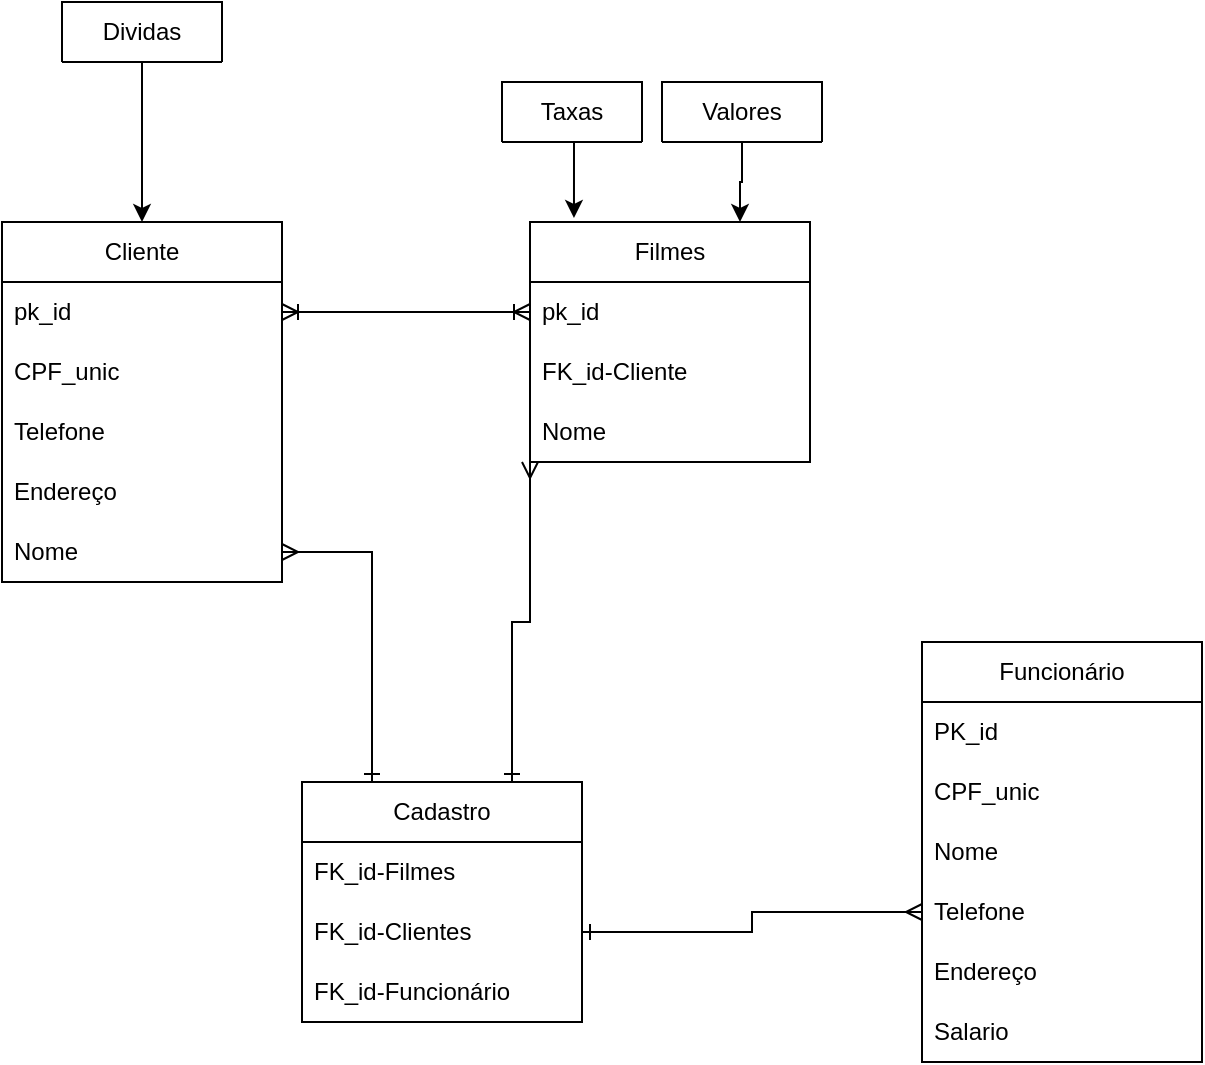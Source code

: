 <mxfile version="23.1.5" type="github">
  <diagram name="Page-1" id="rHUlqRmeN7yiLbmF4C8m">
    <mxGraphModel dx="1434" dy="1923" grid="1" gridSize="10" guides="1" tooltips="1" connect="1" arrows="1" fold="1" page="1" pageScale="1" pageWidth="827" pageHeight="1169" math="0" shadow="0">
      <root>
        <mxCell id="0" />
        <mxCell id="1" parent="0" />
        <mxCell id="W-Gc5jk_GY6T3o8po8Y9-14" style="edgeStyle=orthogonalEdgeStyle;rounded=0;orthogonalLoop=1;jettySize=auto;html=1;exitX=1;exitY=0.25;exitDx=0;exitDy=0;entryX=0;entryY=0.5;entryDx=0;entryDy=0;endArrow=ERoneToMany;endFill=0;strokeColor=default;startArrow=ERoneToMany;startFill=0;" edge="1" parent="1" source="W-Gc5jk_GY6T3o8po8Y9-1" target="W-Gc5jk_GY6T3o8po8Y9-9">
          <mxGeometry relative="1" as="geometry" />
        </mxCell>
        <mxCell id="W-Gc5jk_GY6T3o8po8Y9-1" value="Cliente" style="swimlane;fontStyle=0;childLayout=stackLayout;horizontal=1;startSize=30;horizontalStack=0;resizeParent=1;resizeParentMax=0;resizeLast=0;collapsible=1;marginBottom=0;whiteSpace=wrap;html=1;" vertex="1" parent="1">
          <mxGeometry x="10" y="30" width="140" height="180" as="geometry" />
        </mxCell>
        <mxCell id="W-Gc5jk_GY6T3o8po8Y9-2" value="pk_id" style="text;strokeColor=none;fillColor=none;align=left;verticalAlign=middle;spacingLeft=4;spacingRight=4;overflow=hidden;points=[[0,0.5],[1,0.5]];portConstraint=eastwest;rotatable=0;whiteSpace=wrap;html=1;" vertex="1" parent="W-Gc5jk_GY6T3o8po8Y9-1">
          <mxGeometry y="30" width="140" height="30" as="geometry" />
        </mxCell>
        <mxCell id="W-Gc5jk_GY6T3o8po8Y9-3" value="CPF_unic" style="text;strokeColor=none;fillColor=none;align=left;verticalAlign=middle;spacingLeft=4;spacingRight=4;overflow=hidden;points=[[0,0.5],[1,0.5]];portConstraint=eastwest;rotatable=0;whiteSpace=wrap;html=1;" vertex="1" parent="W-Gc5jk_GY6T3o8po8Y9-1">
          <mxGeometry y="60" width="140" height="30" as="geometry" />
        </mxCell>
        <mxCell id="W-Gc5jk_GY6T3o8po8Y9-4" value="Telefone" style="text;strokeColor=none;fillColor=none;align=left;verticalAlign=middle;spacingLeft=4;spacingRight=4;overflow=hidden;points=[[0,0.5],[1,0.5]];portConstraint=eastwest;rotatable=0;whiteSpace=wrap;html=1;" vertex="1" parent="W-Gc5jk_GY6T3o8po8Y9-1">
          <mxGeometry y="90" width="140" height="30" as="geometry" />
        </mxCell>
        <mxCell id="W-Gc5jk_GY6T3o8po8Y9-5" value="Endereço" style="text;strokeColor=none;fillColor=none;align=left;verticalAlign=middle;spacingLeft=4;spacingRight=4;overflow=hidden;points=[[0,0.5],[1,0.5]];portConstraint=eastwest;rotatable=0;whiteSpace=wrap;html=1;" vertex="1" parent="W-Gc5jk_GY6T3o8po8Y9-1">
          <mxGeometry y="120" width="140" height="30" as="geometry" />
        </mxCell>
        <mxCell id="W-Gc5jk_GY6T3o8po8Y9-7" value="Nome" style="text;strokeColor=none;fillColor=none;align=left;verticalAlign=middle;spacingLeft=4;spacingRight=4;overflow=hidden;points=[[0,0.5],[1,0.5]];portConstraint=eastwest;rotatable=0;whiteSpace=wrap;html=1;" vertex="1" parent="W-Gc5jk_GY6T3o8po8Y9-1">
          <mxGeometry y="150" width="140" height="30" as="geometry" />
        </mxCell>
        <mxCell id="W-Gc5jk_GY6T3o8po8Y9-38" style="edgeStyle=orthogonalEdgeStyle;rounded=0;orthogonalLoop=1;jettySize=auto;html=1;exitX=0;exitY=1;exitDx=0;exitDy=0;entryX=0.75;entryY=0;entryDx=0;entryDy=0;endArrow=ERone;endFill=0;startArrow=ERmany;startFill=0;" edge="1" parent="1" source="W-Gc5jk_GY6T3o8po8Y9-8" target="W-Gc5jk_GY6T3o8po8Y9-34">
          <mxGeometry relative="1" as="geometry" />
        </mxCell>
        <mxCell id="W-Gc5jk_GY6T3o8po8Y9-8" value="Filmes" style="swimlane;fontStyle=0;childLayout=stackLayout;horizontal=1;startSize=30;horizontalStack=0;resizeParent=1;resizeParentMax=0;resizeLast=0;collapsible=1;marginBottom=0;whiteSpace=wrap;html=1;" vertex="1" parent="1">
          <mxGeometry x="274" y="30" width="140" height="120" as="geometry" />
        </mxCell>
        <mxCell id="W-Gc5jk_GY6T3o8po8Y9-9" value="pk_id" style="text;strokeColor=none;fillColor=none;align=left;verticalAlign=middle;spacingLeft=4;spacingRight=4;overflow=hidden;points=[[0,0.5],[1,0.5]];portConstraint=eastwest;rotatable=0;whiteSpace=wrap;html=1;" vertex="1" parent="W-Gc5jk_GY6T3o8po8Y9-8">
          <mxGeometry y="30" width="140" height="30" as="geometry" />
        </mxCell>
        <mxCell id="W-Gc5jk_GY6T3o8po8Y9-10" value="FK_id-Cliente" style="text;strokeColor=none;fillColor=none;align=left;verticalAlign=middle;spacingLeft=4;spacingRight=4;overflow=hidden;points=[[0,0.5],[1,0.5]];portConstraint=eastwest;rotatable=0;whiteSpace=wrap;html=1;" vertex="1" parent="W-Gc5jk_GY6T3o8po8Y9-8">
          <mxGeometry y="60" width="140" height="30" as="geometry" />
        </mxCell>
        <mxCell id="W-Gc5jk_GY6T3o8po8Y9-21" value="Nome" style="text;strokeColor=none;fillColor=none;align=left;verticalAlign=middle;spacingLeft=4;spacingRight=4;overflow=hidden;points=[[0,0.5],[1,0.5]];portConstraint=eastwest;rotatable=0;whiteSpace=wrap;html=1;" vertex="1" parent="W-Gc5jk_GY6T3o8po8Y9-8">
          <mxGeometry y="90" width="140" height="30" as="geometry" />
        </mxCell>
        <mxCell id="W-Gc5jk_GY6T3o8po8Y9-15" value="Taxas" style="swimlane;fontStyle=0;childLayout=stackLayout;horizontal=1;startSize=30;horizontalStack=0;resizeParent=1;resizeParentMax=0;resizeLast=0;collapsible=1;marginBottom=0;whiteSpace=wrap;html=1;" vertex="1" collapsed="1" parent="1">
          <mxGeometry x="260" y="-40" width="70" height="30" as="geometry">
            <mxRectangle x="309" y="-40" width="140" height="120" as="alternateBounds" />
          </mxGeometry>
        </mxCell>
        <mxCell id="W-Gc5jk_GY6T3o8po8Y9-16" value="Atrasos" style="text;strokeColor=none;fillColor=none;align=left;verticalAlign=middle;spacingLeft=4;spacingRight=4;overflow=hidden;points=[[0,0.5],[1,0.5]];portConstraint=eastwest;rotatable=0;whiteSpace=wrap;html=1;" vertex="1" parent="W-Gc5jk_GY6T3o8po8Y9-15">
          <mxGeometry y="30" width="140" height="30" as="geometry" />
        </mxCell>
        <mxCell id="W-Gc5jk_GY6T3o8po8Y9-17" value="Danos" style="text;strokeColor=none;fillColor=none;align=left;verticalAlign=middle;spacingLeft=4;spacingRight=4;overflow=hidden;points=[[0,0.5],[1,0.5]];portConstraint=eastwest;rotatable=0;whiteSpace=wrap;html=1;" vertex="1" parent="W-Gc5jk_GY6T3o8po8Y9-15">
          <mxGeometry y="60" width="140" height="30" as="geometry" />
        </mxCell>
        <mxCell id="W-Gc5jk_GY6T3o8po8Y9-18" value="Nome_Sujo" style="text;strokeColor=none;fillColor=none;align=left;verticalAlign=middle;spacingLeft=4;spacingRight=4;overflow=hidden;points=[[0,0.5],[1,0.5]];portConstraint=eastwest;rotatable=0;whiteSpace=wrap;html=1;" vertex="1" parent="W-Gc5jk_GY6T3o8po8Y9-15">
          <mxGeometry y="90" width="140" height="30" as="geometry" />
        </mxCell>
        <mxCell id="W-Gc5jk_GY6T3o8po8Y9-28" style="edgeStyle=orthogonalEdgeStyle;rounded=0;orthogonalLoop=1;jettySize=auto;html=1;exitX=0.5;exitY=1;exitDx=0;exitDy=0;entryX=0.75;entryY=0;entryDx=0;entryDy=0;" edge="1" parent="1" source="W-Gc5jk_GY6T3o8po8Y9-22" target="W-Gc5jk_GY6T3o8po8Y9-8">
          <mxGeometry relative="1" as="geometry" />
        </mxCell>
        <mxCell id="W-Gc5jk_GY6T3o8po8Y9-22" value="Valores" style="swimlane;fontStyle=0;childLayout=stackLayout;horizontal=1;startSize=30;horizontalStack=0;resizeParent=1;resizeParentMax=0;resizeLast=0;collapsible=1;marginBottom=0;whiteSpace=wrap;html=1;" vertex="1" collapsed="1" parent="1">
          <mxGeometry x="340" y="-40" width="80" height="30" as="geometry">
            <mxRectangle x="350" y="-150" width="140" height="120" as="alternateBounds" />
          </mxGeometry>
        </mxCell>
        <mxCell id="W-Gc5jk_GY6T3o8po8Y9-23" value="Filmes_lançamento" style="text;strokeColor=none;fillColor=none;align=left;verticalAlign=middle;spacingLeft=4;spacingRight=4;overflow=hidden;points=[[0,0.5],[1,0.5]];portConstraint=eastwest;rotatable=0;whiteSpace=wrap;html=1;" vertex="1" parent="W-Gc5jk_GY6T3o8po8Y9-22">
          <mxGeometry y="30" width="140" height="30" as="geometry" />
        </mxCell>
        <mxCell id="W-Gc5jk_GY6T3o8po8Y9-24" value="Filmes_normais" style="text;strokeColor=none;fillColor=none;align=left;verticalAlign=middle;spacingLeft=4;spacingRight=4;overflow=hidden;points=[[0,0.5],[1,0.5]];portConstraint=eastwest;rotatable=0;whiteSpace=wrap;html=1;" vertex="1" parent="W-Gc5jk_GY6T3o8po8Y9-22">
          <mxGeometry y="60" width="140" height="30" as="geometry" />
        </mxCell>
        <mxCell id="W-Gc5jk_GY6T3o8po8Y9-25" value="Filmes_antigo" style="text;strokeColor=none;fillColor=none;align=left;verticalAlign=middle;spacingLeft=4;spacingRight=4;overflow=hidden;points=[[0,0.5],[1,0.5]];portConstraint=eastwest;rotatable=0;whiteSpace=wrap;html=1;" vertex="1" parent="W-Gc5jk_GY6T3o8po8Y9-22">
          <mxGeometry y="90" width="140" height="30" as="geometry" />
        </mxCell>
        <mxCell id="W-Gc5jk_GY6T3o8po8Y9-27" style="edgeStyle=orthogonalEdgeStyle;rounded=0;orthogonalLoop=1;jettySize=auto;html=1;exitX=0.5;exitY=1;exitDx=0;exitDy=0;entryX=0.157;entryY=-0.017;entryDx=0;entryDy=0;entryPerimeter=0;" edge="1" parent="1" source="W-Gc5jk_GY6T3o8po8Y9-15" target="W-Gc5jk_GY6T3o8po8Y9-8">
          <mxGeometry relative="1" as="geometry" />
        </mxCell>
        <mxCell id="W-Gc5jk_GY6T3o8po8Y9-33" style="edgeStyle=orthogonalEdgeStyle;rounded=0;orthogonalLoop=1;jettySize=auto;html=1;exitX=0.5;exitY=1;exitDx=0;exitDy=0;entryX=0.5;entryY=0;entryDx=0;entryDy=0;" edge="1" parent="1" source="W-Gc5jk_GY6T3o8po8Y9-29" target="W-Gc5jk_GY6T3o8po8Y9-1">
          <mxGeometry relative="1" as="geometry" />
        </mxCell>
        <mxCell id="W-Gc5jk_GY6T3o8po8Y9-29" value="Dividas" style="swimlane;fontStyle=0;childLayout=stackLayout;horizontal=1;startSize=30;horizontalStack=0;resizeParent=1;resizeParentMax=0;resizeLast=0;collapsible=1;marginBottom=0;whiteSpace=wrap;html=1;" vertex="1" collapsed="1" parent="1">
          <mxGeometry x="40" y="-80" width="80" height="30" as="geometry">
            <mxRectangle x="10" y="-130" width="140" height="60" as="alternateBounds" />
          </mxGeometry>
        </mxCell>
        <mxCell id="W-Gc5jk_GY6T3o8po8Y9-30" value="FK_id_Cliente" style="text;strokeColor=none;fillColor=none;align=left;verticalAlign=middle;spacingLeft=4;spacingRight=4;overflow=hidden;points=[[0,0.5],[1,0.5]];portConstraint=eastwest;rotatable=0;whiteSpace=wrap;html=1;" vertex="1" parent="W-Gc5jk_GY6T3o8po8Y9-29">
          <mxGeometry y="30" width="140" height="30" as="geometry" />
        </mxCell>
        <mxCell id="W-Gc5jk_GY6T3o8po8Y9-34" value="Cadastro" style="swimlane;fontStyle=0;childLayout=stackLayout;horizontal=1;startSize=30;horizontalStack=0;resizeParent=1;resizeParentMax=0;resizeLast=0;collapsible=1;marginBottom=0;whiteSpace=wrap;html=1;" vertex="1" parent="1">
          <mxGeometry x="160" y="310" width="140" height="120" as="geometry" />
        </mxCell>
        <mxCell id="W-Gc5jk_GY6T3o8po8Y9-35" value="FK_id-Filmes" style="text;strokeColor=none;fillColor=none;align=left;verticalAlign=middle;spacingLeft=4;spacingRight=4;overflow=hidden;points=[[0,0.5],[1,0.5]];portConstraint=eastwest;rotatable=0;whiteSpace=wrap;html=1;" vertex="1" parent="W-Gc5jk_GY6T3o8po8Y9-34">
          <mxGeometry y="30" width="140" height="30" as="geometry" />
        </mxCell>
        <mxCell id="W-Gc5jk_GY6T3o8po8Y9-36" value="FK_id-Clientes" style="text;strokeColor=none;fillColor=none;align=left;verticalAlign=middle;spacingLeft=4;spacingRight=4;overflow=hidden;points=[[0,0.5],[1,0.5]];portConstraint=eastwest;rotatable=0;whiteSpace=wrap;html=1;" vertex="1" parent="W-Gc5jk_GY6T3o8po8Y9-34">
          <mxGeometry y="60" width="140" height="30" as="geometry" />
        </mxCell>
        <mxCell id="W-Gc5jk_GY6T3o8po8Y9-37" value="FK_id-Funcionário" style="text;strokeColor=none;fillColor=none;align=left;verticalAlign=middle;spacingLeft=4;spacingRight=4;overflow=hidden;points=[[0,0.5],[1,0.5]];portConstraint=eastwest;rotatable=0;whiteSpace=wrap;html=1;" vertex="1" parent="W-Gc5jk_GY6T3o8po8Y9-34">
          <mxGeometry y="90" width="140" height="30" as="geometry" />
        </mxCell>
        <mxCell id="W-Gc5jk_GY6T3o8po8Y9-39" style="edgeStyle=orthogonalEdgeStyle;rounded=0;orthogonalLoop=1;jettySize=auto;html=1;exitX=1;exitY=0.5;exitDx=0;exitDy=0;entryX=0.25;entryY=0;entryDx=0;entryDy=0;endArrow=ERone;endFill=0;startArrow=ERmany;startFill=0;" edge="1" parent="1" source="W-Gc5jk_GY6T3o8po8Y9-7" target="W-Gc5jk_GY6T3o8po8Y9-34">
          <mxGeometry relative="1" as="geometry" />
        </mxCell>
        <mxCell id="W-Gc5jk_GY6T3o8po8Y9-40" value="Funcionário" style="swimlane;fontStyle=0;childLayout=stackLayout;horizontal=1;startSize=30;horizontalStack=0;resizeParent=1;resizeParentMax=0;resizeLast=0;collapsible=1;marginBottom=0;whiteSpace=wrap;html=1;" vertex="1" parent="1">
          <mxGeometry x="470" y="240" width="140" height="210" as="geometry" />
        </mxCell>
        <mxCell id="W-Gc5jk_GY6T3o8po8Y9-41" value="PK_id" style="text;strokeColor=none;fillColor=none;align=left;verticalAlign=middle;spacingLeft=4;spacingRight=4;overflow=hidden;points=[[0,0.5],[1,0.5]];portConstraint=eastwest;rotatable=0;whiteSpace=wrap;html=1;" vertex="1" parent="W-Gc5jk_GY6T3o8po8Y9-40">
          <mxGeometry y="30" width="140" height="30" as="geometry" />
        </mxCell>
        <mxCell id="W-Gc5jk_GY6T3o8po8Y9-42" value="CPF_unic" style="text;strokeColor=none;fillColor=none;align=left;verticalAlign=middle;spacingLeft=4;spacingRight=4;overflow=hidden;points=[[0,0.5],[1,0.5]];portConstraint=eastwest;rotatable=0;whiteSpace=wrap;html=1;" vertex="1" parent="W-Gc5jk_GY6T3o8po8Y9-40">
          <mxGeometry y="60" width="140" height="30" as="geometry" />
        </mxCell>
        <mxCell id="W-Gc5jk_GY6T3o8po8Y9-43" value="Nome" style="text;strokeColor=none;fillColor=none;align=left;verticalAlign=middle;spacingLeft=4;spacingRight=4;overflow=hidden;points=[[0,0.5],[1,0.5]];portConstraint=eastwest;rotatable=0;whiteSpace=wrap;html=1;" vertex="1" parent="W-Gc5jk_GY6T3o8po8Y9-40">
          <mxGeometry y="90" width="140" height="30" as="geometry" />
        </mxCell>
        <mxCell id="W-Gc5jk_GY6T3o8po8Y9-44" value="Telefone" style="text;strokeColor=none;fillColor=none;align=left;verticalAlign=middle;spacingLeft=4;spacingRight=4;overflow=hidden;points=[[0,0.5],[1,0.5]];portConstraint=eastwest;rotatable=0;whiteSpace=wrap;html=1;" vertex="1" parent="W-Gc5jk_GY6T3o8po8Y9-40">
          <mxGeometry y="120" width="140" height="30" as="geometry" />
        </mxCell>
        <mxCell id="W-Gc5jk_GY6T3o8po8Y9-45" value="Endereço" style="text;strokeColor=none;fillColor=none;align=left;verticalAlign=middle;spacingLeft=4;spacingRight=4;overflow=hidden;points=[[0,0.5],[1,0.5]];portConstraint=eastwest;rotatable=0;whiteSpace=wrap;html=1;" vertex="1" parent="W-Gc5jk_GY6T3o8po8Y9-40">
          <mxGeometry y="150" width="140" height="30" as="geometry" />
        </mxCell>
        <mxCell id="W-Gc5jk_GY6T3o8po8Y9-46" value="Salario" style="text;strokeColor=none;fillColor=none;align=left;verticalAlign=middle;spacingLeft=4;spacingRight=4;overflow=hidden;points=[[0,0.5],[1,0.5]];portConstraint=eastwest;rotatable=0;whiteSpace=wrap;html=1;" vertex="1" parent="W-Gc5jk_GY6T3o8po8Y9-40">
          <mxGeometry y="180" width="140" height="30" as="geometry" />
        </mxCell>
        <mxCell id="W-Gc5jk_GY6T3o8po8Y9-47" style="edgeStyle=orthogonalEdgeStyle;rounded=0;orthogonalLoop=1;jettySize=auto;html=1;exitX=0;exitY=0.5;exitDx=0;exitDy=0;entryX=1;entryY=0.5;entryDx=0;entryDy=0;endArrow=ERone;endFill=0;startArrow=ERmany;startFill=0;" edge="1" parent="1" source="W-Gc5jk_GY6T3o8po8Y9-44" target="W-Gc5jk_GY6T3o8po8Y9-36">
          <mxGeometry relative="1" as="geometry" />
        </mxCell>
      </root>
    </mxGraphModel>
  </diagram>
</mxfile>
